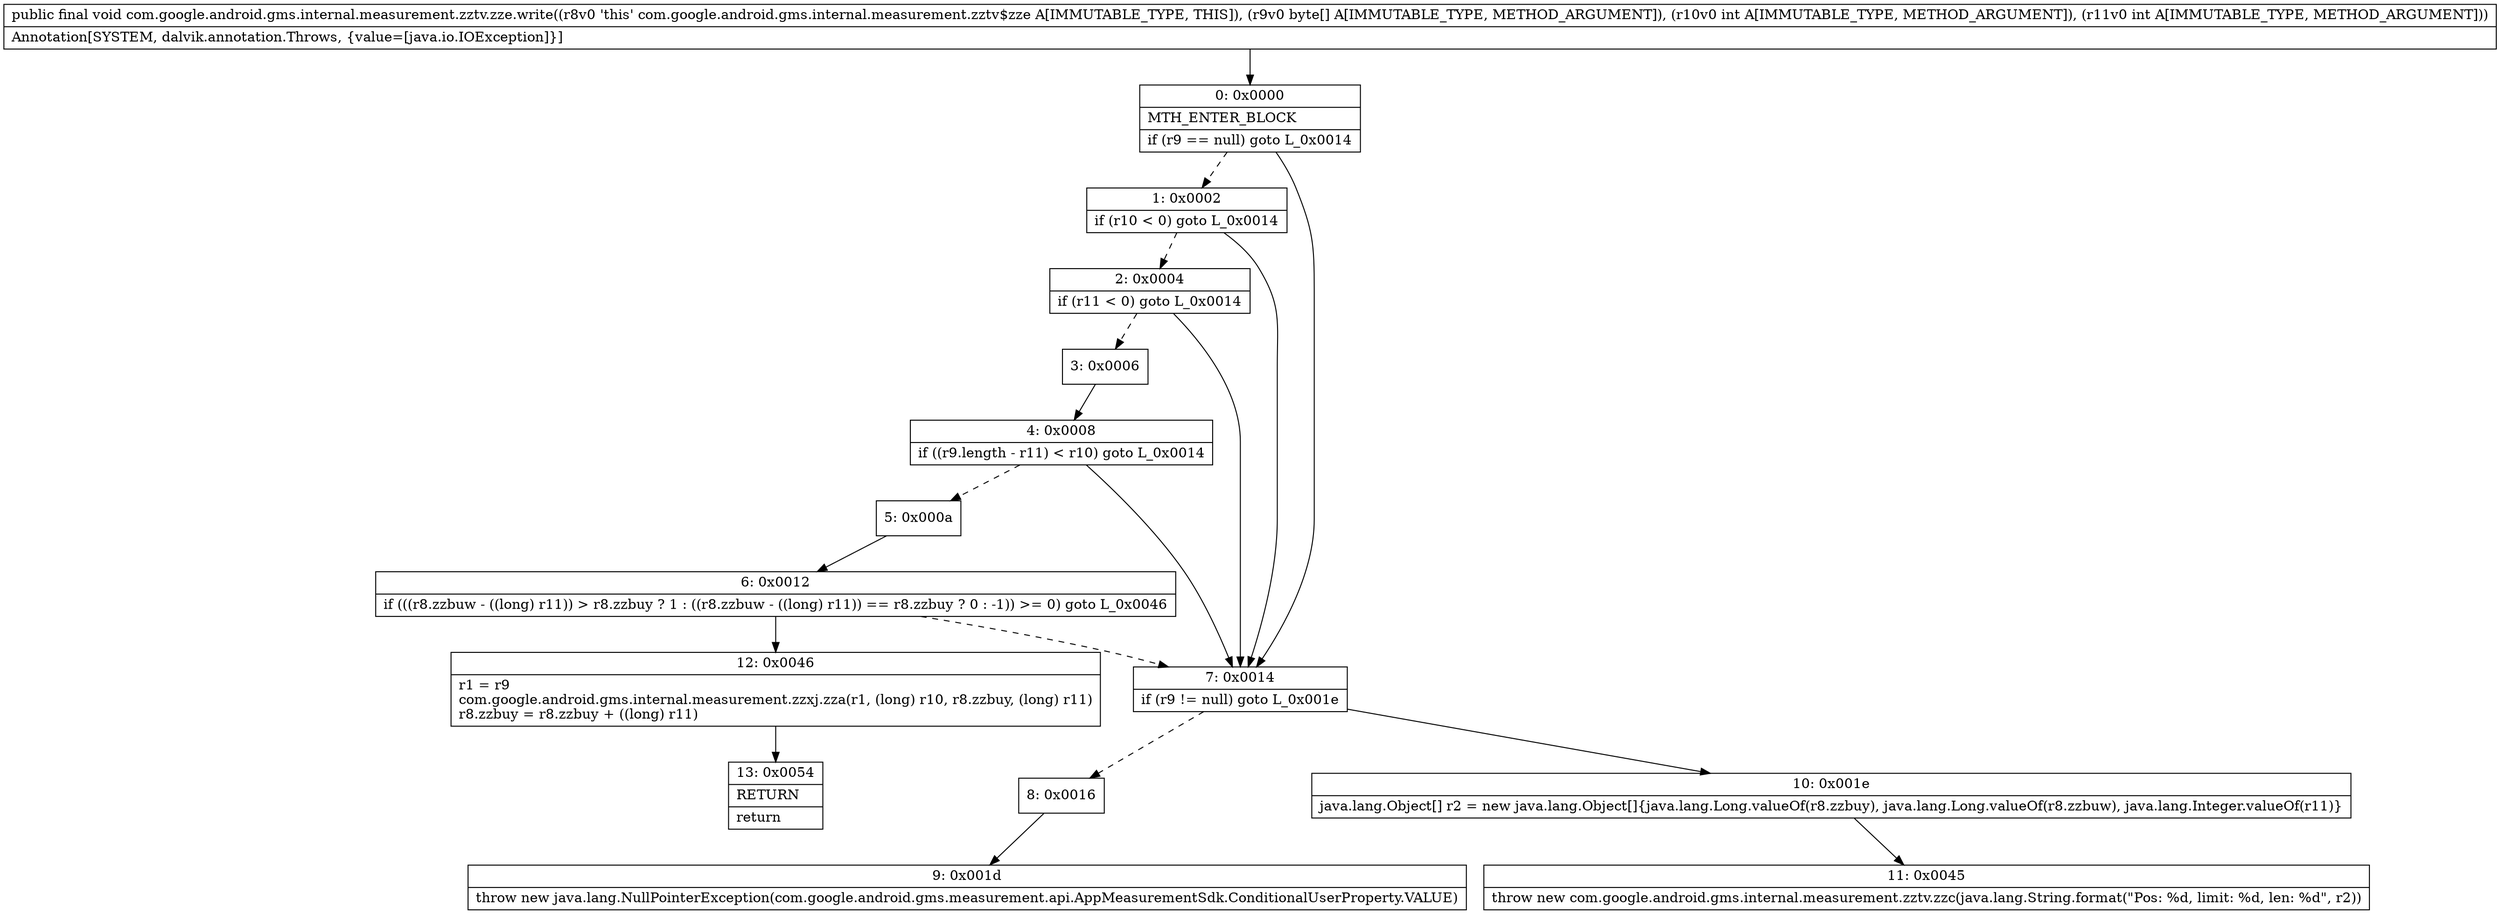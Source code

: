 digraph "CFG forcom.google.android.gms.internal.measurement.zztv.zze.write([BII)V" {
Node_0 [shape=record,label="{0\:\ 0x0000|MTH_ENTER_BLOCK\l|if (r9 == null) goto L_0x0014\l}"];
Node_1 [shape=record,label="{1\:\ 0x0002|if (r10 \< 0) goto L_0x0014\l}"];
Node_2 [shape=record,label="{2\:\ 0x0004|if (r11 \< 0) goto L_0x0014\l}"];
Node_3 [shape=record,label="{3\:\ 0x0006}"];
Node_4 [shape=record,label="{4\:\ 0x0008|if ((r9.length \- r11) \< r10) goto L_0x0014\l}"];
Node_5 [shape=record,label="{5\:\ 0x000a}"];
Node_6 [shape=record,label="{6\:\ 0x0012|if (((r8.zzbuw \- ((long) r11)) \> r8.zzbuy ? 1 : ((r8.zzbuw \- ((long) r11)) == r8.zzbuy ? 0 : \-1)) \>= 0) goto L_0x0046\l}"];
Node_7 [shape=record,label="{7\:\ 0x0014|if (r9 != null) goto L_0x001e\l}"];
Node_8 [shape=record,label="{8\:\ 0x0016}"];
Node_9 [shape=record,label="{9\:\ 0x001d|throw new java.lang.NullPointerException(com.google.android.gms.measurement.api.AppMeasurementSdk.ConditionalUserProperty.VALUE)\l}"];
Node_10 [shape=record,label="{10\:\ 0x001e|java.lang.Object[] r2 = new java.lang.Object[]\{java.lang.Long.valueOf(r8.zzbuy), java.lang.Long.valueOf(r8.zzbuw), java.lang.Integer.valueOf(r11)\}\l}"];
Node_11 [shape=record,label="{11\:\ 0x0045|throw new com.google.android.gms.internal.measurement.zztv.zzc(java.lang.String.format(\"Pos: %d, limit: %d, len: %d\", r2))\l}"];
Node_12 [shape=record,label="{12\:\ 0x0046|r1 = r9\lcom.google.android.gms.internal.measurement.zzxj.zza(r1, (long) r10, r8.zzbuy, (long) r11)\lr8.zzbuy = r8.zzbuy + ((long) r11)\l}"];
Node_13 [shape=record,label="{13\:\ 0x0054|RETURN\l|return\l}"];
MethodNode[shape=record,label="{public final void com.google.android.gms.internal.measurement.zztv.zze.write((r8v0 'this' com.google.android.gms.internal.measurement.zztv$zze A[IMMUTABLE_TYPE, THIS]), (r9v0 byte[] A[IMMUTABLE_TYPE, METHOD_ARGUMENT]), (r10v0 int A[IMMUTABLE_TYPE, METHOD_ARGUMENT]), (r11v0 int A[IMMUTABLE_TYPE, METHOD_ARGUMENT]))  | Annotation[SYSTEM, dalvik.annotation.Throws, \{value=[java.io.IOException]\}]\l}"];
MethodNode -> Node_0;
Node_0 -> Node_1[style=dashed];
Node_0 -> Node_7;
Node_1 -> Node_2[style=dashed];
Node_1 -> Node_7;
Node_2 -> Node_3[style=dashed];
Node_2 -> Node_7;
Node_3 -> Node_4;
Node_4 -> Node_5[style=dashed];
Node_4 -> Node_7;
Node_5 -> Node_6;
Node_6 -> Node_7[style=dashed];
Node_6 -> Node_12;
Node_7 -> Node_8[style=dashed];
Node_7 -> Node_10;
Node_8 -> Node_9;
Node_10 -> Node_11;
Node_12 -> Node_13;
}

